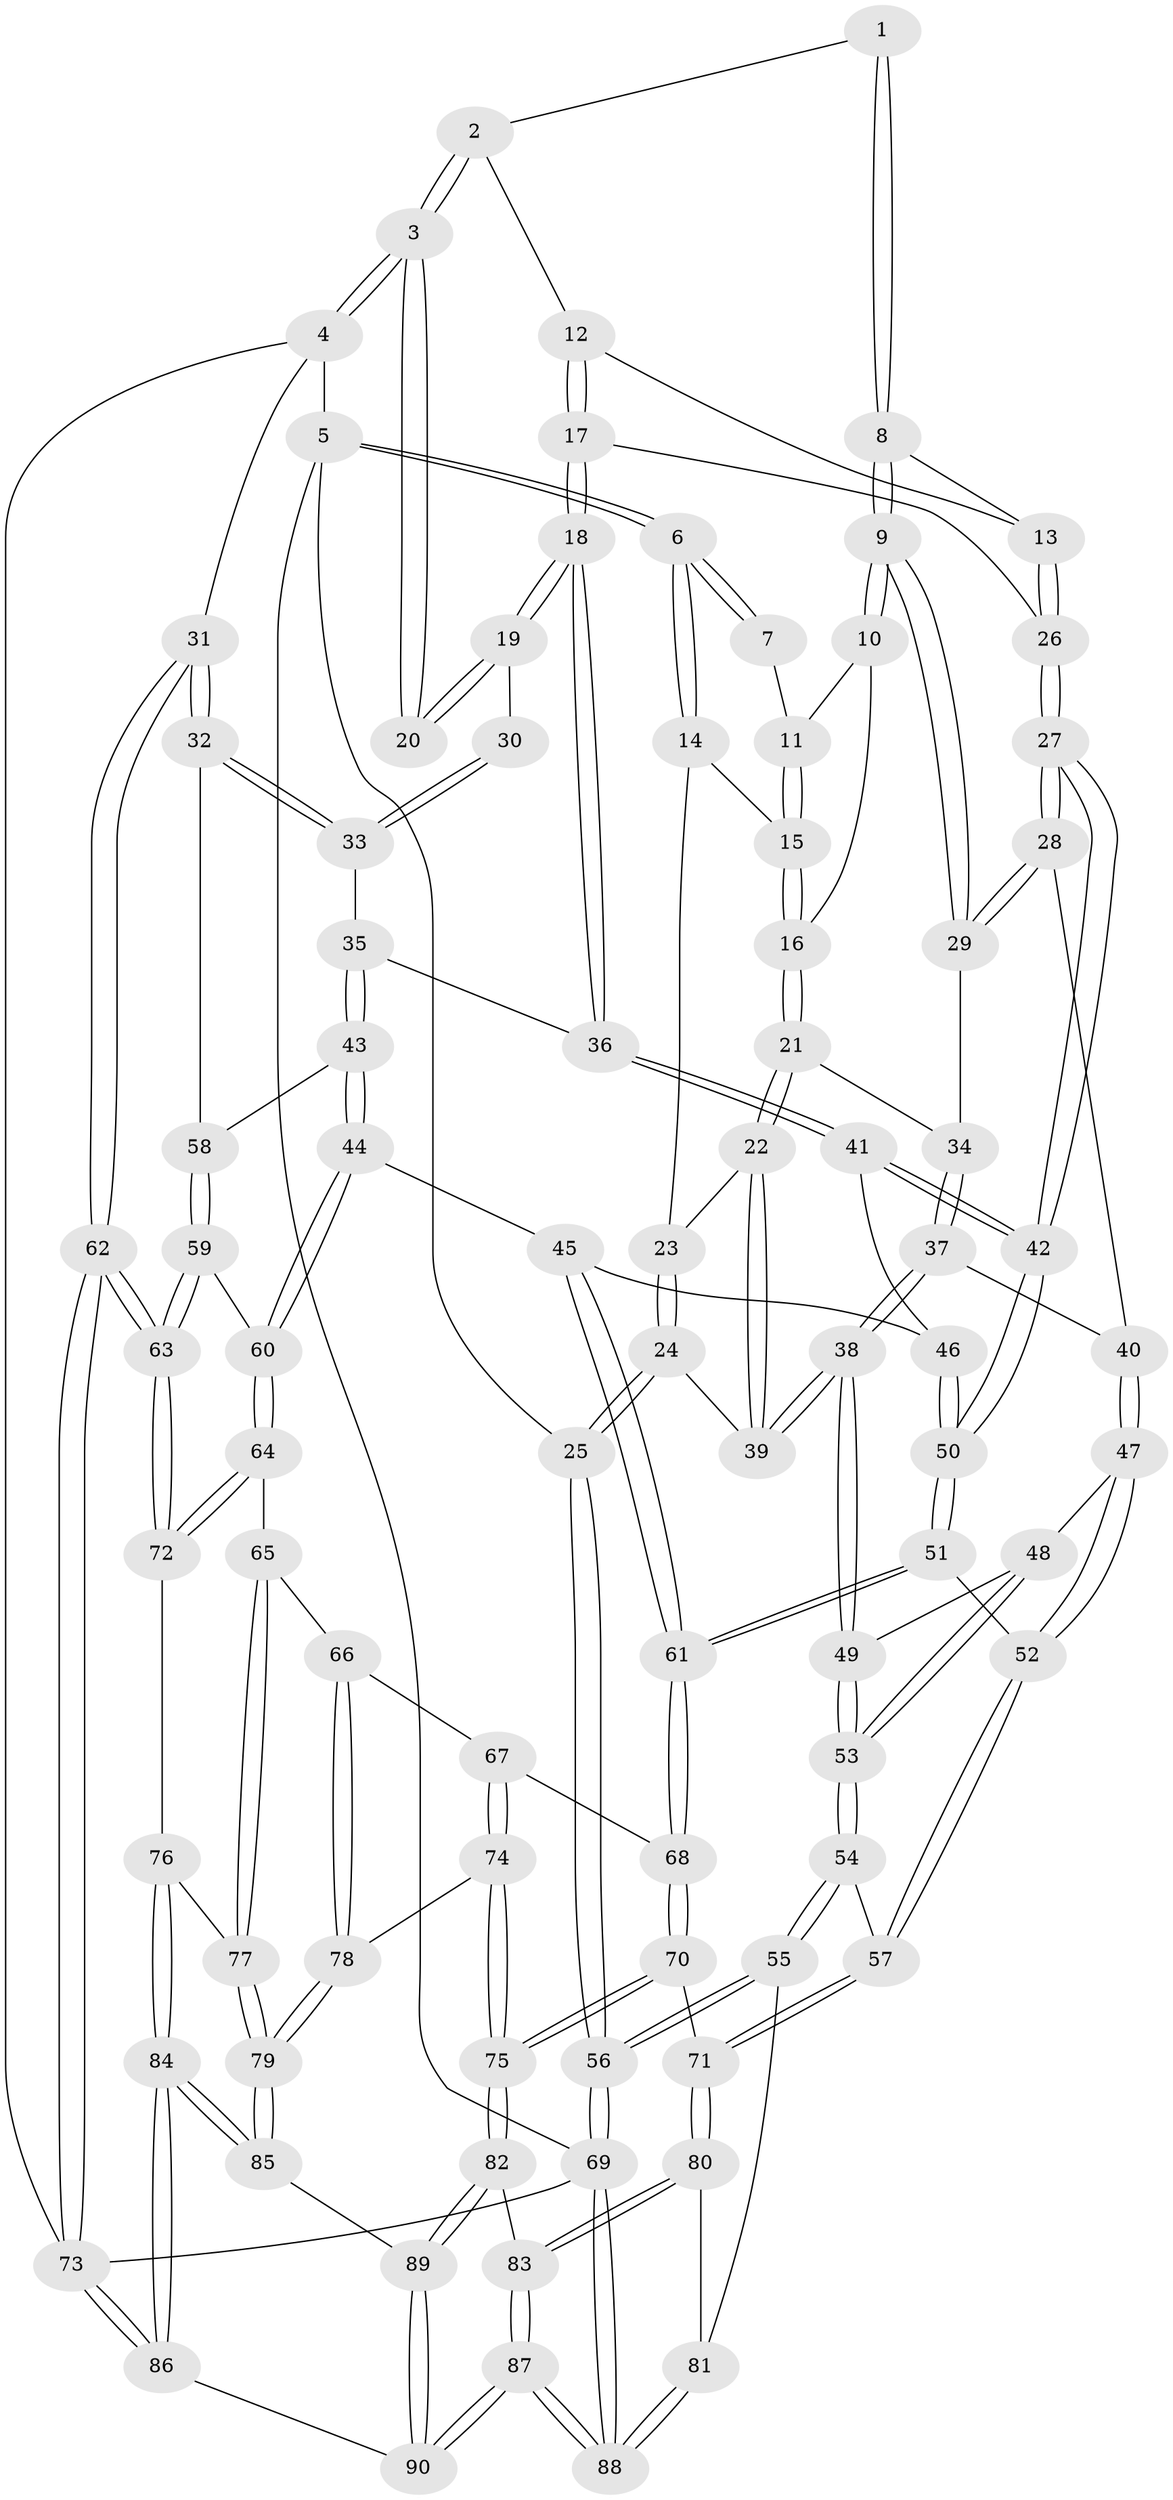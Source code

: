 // Generated by graph-tools (version 1.1) at 2025/11/02/27/25 16:11:55]
// undirected, 90 vertices, 222 edges
graph export_dot {
graph [start="1"]
  node [color=gray90,style=filled];
  1 [pos="+0.3735239732538461+0"];
  2 [pos="+0.6548201867579883+0"];
  3 [pos="+1+0"];
  4 [pos="+1+0"];
  5 [pos="+0+0"];
  6 [pos="+0+0"];
  7 [pos="+0.22538283498962738+0"];
  8 [pos="+0.38884965881975875+0.050283525343806555"];
  9 [pos="+0.31159964163440246+0.13533052249891994"];
  10 [pos="+0.21736503590674097+0.11007814997067795"];
  11 [pos="+0.2081678633028709+0.10517980933399494"];
  12 [pos="+0.6773122948029576+0.053833497413980705"];
  13 [pos="+0.4308564525180659+0.09026765689586452"];
  14 [pos="+0+0"];
  15 [pos="+0.1283873568648083+0.08441506918601492"];
  16 [pos="+0.1511728951199776+0.18920472318812587"];
  17 [pos="+0.7211681204406492+0.19160907795858897"];
  18 [pos="+0.7309703121944877+0.19761890320965994"];
  19 [pos="+0.8141526821130783+0.1418166336208573"];
  20 [pos="+1+0"];
  21 [pos="+0.15143764977558258+0.19542683484165466"];
  22 [pos="+0.11181047537827915+0.22114495008760968"];
  23 [pos="+0.04666529346138878+0.15750876000268335"];
  24 [pos="+0+0.31486263013829335"];
  25 [pos="+0+0.3155377328393242"];
  26 [pos="+0.5243678902563957+0.225125642157801"];
  27 [pos="+0.4768465078116819+0.3171784394934776"];
  28 [pos="+0.3369625235203897+0.2834716557881503"];
  29 [pos="+0.3108026887834511+0.13755478090661177"];
  30 [pos="+0.955192316040477+0.20323311526764387"];
  31 [pos="+1+0.4149782051119445"];
  32 [pos="+1+0.37926587637446646"];
  33 [pos="+0.9947974091657259+0.3574450199519401"];
  34 [pos="+0.21089156026154945+0.21111475203814042"];
  35 [pos="+0.8014838220137809+0.2651468813369379"];
  36 [pos="+0.7353766787013134+0.20836640702073864"];
  37 [pos="+0.22292480756520047+0.29105489865737855"];
  38 [pos="+0.08794867241601088+0.3467154042416544"];
  39 [pos="+0.07250628570847734+0.3325696262597409"];
  40 [pos="+0.2849187554827127+0.3223572428384947"];
  41 [pos="+0.6845482693518439+0.35251716959351903"];
  42 [pos="+0.491727152154087+0.42903445032133497"];
  43 [pos="+0.7866866159523983+0.459604457466868"];
  44 [pos="+0.7521128626551946+0.4910517886132517"];
  45 [pos="+0.7269991034939752+0.4755993911023526"];
  46 [pos="+0.7031004403864227+0.41156077979694555"];
  47 [pos="+0.2769715211601485+0.42813610084459724"];
  48 [pos="+0.207192982673387+0.41659663593159624"];
  49 [pos="+0.08938718459216143+0.35029069916456046"];
  50 [pos="+0.48549296790283525+0.46015220876771884"];
  51 [pos="+0.4769407365498615+0.49876650304547115"];
  52 [pos="+0.29809292477717014+0.45962904043759933"];
  53 [pos="+0.06286637451709066+0.6047385932654245"];
  54 [pos="+0.057155603819195745+0.6297182533064944"];
  55 [pos="+0+0.6961945422904272"];
  56 [pos="+0+0.7326758838150451"];
  57 [pos="+0.15971516241329795+0.6413865265647826"];
  58 [pos="+0.9963952732556283+0.393181578110272"];
  59 [pos="+0.8311256443384881+0.5735638262383487"];
  60 [pos="+0.7719976848316492+0.5683754751488567"];
  61 [pos="+0.48237980986786244+0.5115170267681014"];
  62 [pos="+1+0.7800290588467055"];
  63 [pos="+1+0.7761389659254387"];
  64 [pos="+0.7302431072038715+0.6370549533593999"];
  65 [pos="+0.6423374784846902+0.6756155866662136"];
  66 [pos="+0.6108131856545813+0.6735779036341303"];
  67 [pos="+0.4958377290715433+0.6127982950603962"];
  68 [pos="+0.48934510609774545+0.6083376119760333"];
  69 [pos="+0+1"];
  70 [pos="+0.382887489234826+0.6955656696084239"];
  71 [pos="+0.28859873130591956+0.7281821448071251"];
  72 [pos="+0.8655917215246699+0.7709851873258114"];
  73 [pos="+1+1"];
  74 [pos="+0.5190333296987677+0.8636225720865879"];
  75 [pos="+0.4800900344522313+0.8746122726278701"];
  76 [pos="+0.7582301226850033+0.8427231265500658"];
  77 [pos="+0.7042199765758651+0.7921576330447254"];
  78 [pos="+0.5760902841935669+0.8632291149643828"];
  79 [pos="+0.5845918416661788+0.870294951251196"];
  80 [pos="+0.27816829037057406+0.8143492040125033"];
  81 [pos="+0.16761192404123643+0.846223420934727"];
  82 [pos="+0.44544300174686546+0.9191636438740306"];
  83 [pos="+0.2919903446872669+0.8794833167818001"];
  84 [pos="+0.71683511854973+1"];
  85 [pos="+0.6020030350305672+0.8936661703146895"];
  86 [pos="+0.7708756999312851+1"];
  87 [pos="+0.13651937393486754+1"];
  88 [pos="+0+1"];
  89 [pos="+0.46337072795604317+1"];
  90 [pos="+0.47399234231068893+1"];
  1 -- 2;
  1 -- 8;
  1 -- 8;
  2 -- 3;
  2 -- 3;
  2 -- 12;
  3 -- 4;
  3 -- 4;
  3 -- 20;
  3 -- 20;
  4 -- 5;
  4 -- 31;
  4 -- 73;
  5 -- 6;
  5 -- 6;
  5 -- 25;
  5 -- 69;
  6 -- 7;
  6 -- 7;
  6 -- 14;
  6 -- 14;
  7 -- 11;
  8 -- 9;
  8 -- 9;
  8 -- 13;
  9 -- 10;
  9 -- 10;
  9 -- 29;
  9 -- 29;
  10 -- 11;
  10 -- 16;
  11 -- 15;
  11 -- 15;
  12 -- 13;
  12 -- 17;
  12 -- 17;
  13 -- 26;
  13 -- 26;
  14 -- 15;
  14 -- 23;
  15 -- 16;
  15 -- 16;
  16 -- 21;
  16 -- 21;
  17 -- 18;
  17 -- 18;
  17 -- 26;
  18 -- 19;
  18 -- 19;
  18 -- 36;
  18 -- 36;
  19 -- 20;
  19 -- 20;
  19 -- 30;
  21 -- 22;
  21 -- 22;
  21 -- 34;
  22 -- 23;
  22 -- 39;
  22 -- 39;
  23 -- 24;
  23 -- 24;
  24 -- 25;
  24 -- 25;
  24 -- 39;
  25 -- 56;
  25 -- 56;
  26 -- 27;
  26 -- 27;
  27 -- 28;
  27 -- 28;
  27 -- 42;
  27 -- 42;
  28 -- 29;
  28 -- 29;
  28 -- 40;
  29 -- 34;
  30 -- 33;
  30 -- 33;
  31 -- 32;
  31 -- 32;
  31 -- 62;
  31 -- 62;
  32 -- 33;
  32 -- 33;
  32 -- 58;
  33 -- 35;
  34 -- 37;
  34 -- 37;
  35 -- 36;
  35 -- 43;
  35 -- 43;
  36 -- 41;
  36 -- 41;
  37 -- 38;
  37 -- 38;
  37 -- 40;
  38 -- 39;
  38 -- 39;
  38 -- 49;
  38 -- 49;
  40 -- 47;
  40 -- 47;
  41 -- 42;
  41 -- 42;
  41 -- 46;
  42 -- 50;
  42 -- 50;
  43 -- 44;
  43 -- 44;
  43 -- 58;
  44 -- 45;
  44 -- 60;
  44 -- 60;
  45 -- 46;
  45 -- 61;
  45 -- 61;
  46 -- 50;
  46 -- 50;
  47 -- 48;
  47 -- 52;
  47 -- 52;
  48 -- 49;
  48 -- 53;
  48 -- 53;
  49 -- 53;
  49 -- 53;
  50 -- 51;
  50 -- 51;
  51 -- 52;
  51 -- 61;
  51 -- 61;
  52 -- 57;
  52 -- 57;
  53 -- 54;
  53 -- 54;
  54 -- 55;
  54 -- 55;
  54 -- 57;
  55 -- 56;
  55 -- 56;
  55 -- 81;
  56 -- 69;
  56 -- 69;
  57 -- 71;
  57 -- 71;
  58 -- 59;
  58 -- 59;
  59 -- 60;
  59 -- 63;
  59 -- 63;
  60 -- 64;
  60 -- 64;
  61 -- 68;
  61 -- 68;
  62 -- 63;
  62 -- 63;
  62 -- 73;
  62 -- 73;
  63 -- 72;
  63 -- 72;
  64 -- 65;
  64 -- 72;
  64 -- 72;
  65 -- 66;
  65 -- 77;
  65 -- 77;
  66 -- 67;
  66 -- 78;
  66 -- 78;
  67 -- 68;
  67 -- 74;
  67 -- 74;
  68 -- 70;
  68 -- 70;
  69 -- 88;
  69 -- 88;
  69 -- 73;
  70 -- 71;
  70 -- 75;
  70 -- 75;
  71 -- 80;
  71 -- 80;
  72 -- 76;
  73 -- 86;
  73 -- 86;
  74 -- 75;
  74 -- 75;
  74 -- 78;
  75 -- 82;
  75 -- 82;
  76 -- 77;
  76 -- 84;
  76 -- 84;
  77 -- 79;
  77 -- 79;
  78 -- 79;
  78 -- 79;
  79 -- 85;
  79 -- 85;
  80 -- 81;
  80 -- 83;
  80 -- 83;
  81 -- 88;
  81 -- 88;
  82 -- 83;
  82 -- 89;
  82 -- 89;
  83 -- 87;
  83 -- 87;
  84 -- 85;
  84 -- 85;
  84 -- 86;
  84 -- 86;
  85 -- 89;
  86 -- 90;
  87 -- 88;
  87 -- 88;
  87 -- 90;
  87 -- 90;
  89 -- 90;
  89 -- 90;
}
